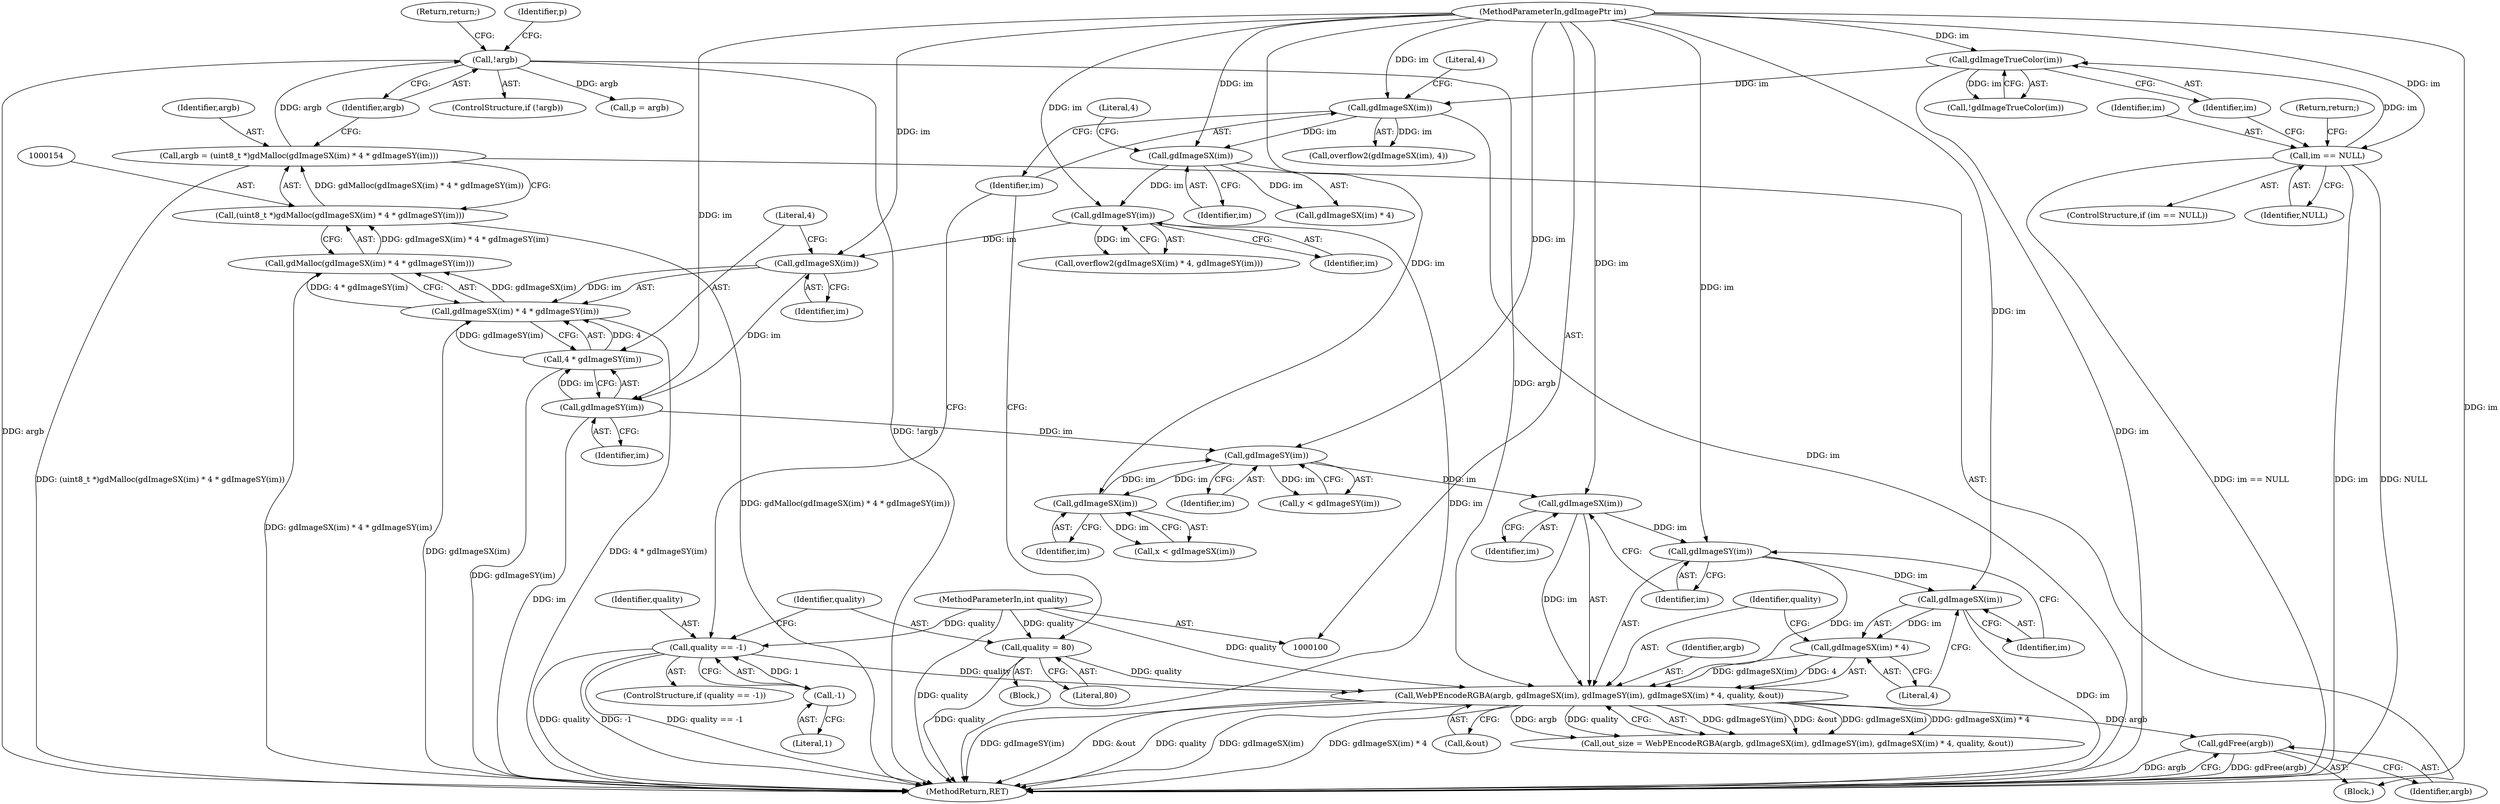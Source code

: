 digraph "0_libgd_40bec0f38f50e8510f5bb71a82f516d46facde03@pointer" {
"1000282" [label="(Call,gdFree(argb))"];
"1000254" [label="(Call,WebPEncodeRGBA(argb, gdImageSX(im), gdImageSY(im), gdImageSX(im) * 4, quality, &out))"];
"1000164" [label="(Call,!argb)"];
"1000151" [label="(Call,argb = (uint8_t *)gdMalloc(gdImageSX(im) * 4 * gdImageSY(im)))"];
"1000153" [label="(Call,(uint8_t *)gdMalloc(gdImageSX(im) * 4 * gdImageSY(im)))"];
"1000155" [label="(Call,gdMalloc(gdImageSX(im) * 4 * gdImageSY(im)))"];
"1000156" [label="(Call,gdImageSX(im) * 4 * gdImageSY(im))"];
"1000157" [label="(Call,gdImageSX(im))"];
"1000147" [label="(Call,gdImageSY(im))"];
"1000144" [label="(Call,gdImageSX(im))"];
"1000136" [label="(Call,gdImageSX(im))"];
"1000119" [label="(Call,gdImageTrueColor(im))"];
"1000112" [label="(Call,im == NULL)"];
"1000101" [label="(MethodParameterIn,gdImagePtr im)"];
"1000159" [label="(Call,4 * gdImageSY(im))"];
"1000161" [label="(Call,gdImageSY(im))"];
"1000260" [label="(Call,gdImageSX(im) * 4)"];
"1000261" [label="(Call,gdImageSX(im))"];
"1000258" [label="(Call,gdImageSY(im))"];
"1000256" [label="(Call,gdImageSX(im))"];
"1000177" [label="(Call,gdImageSY(im))"];
"1000188" [label="(Call,gdImageSX(im))"];
"1000131" [label="(Call,quality = 80)"];
"1000103" [label="(MethodParameterIn,int quality)"];
"1000126" [label="(Call,quality == -1)"];
"1000128" [label="(Call,-1)"];
"1000263" [label="(Literal,4)"];
"1000126" [label="(Call,quality == -1)"];
"1000118" [label="(Call,!gdImageTrueColor(im))"];
"1000167" [label="(Return,return;)"];
"1000178" [label="(Identifier,im)"];
"1000125" [label="(ControlStructure,if (quality == -1))"];
"1000163" [label="(ControlStructure,if (!argb))"];
"1000128" [label="(Call,-1)"];
"1000145" [label="(Identifier,im)"];
"1000119" [label="(Call,gdImageTrueColor(im))"];
"1000155" [label="(Call,gdMalloc(gdImageSX(im) * 4 * gdImageSY(im)))"];
"1000114" [label="(Identifier,NULL)"];
"1000262" [label="(Identifier,im)"];
"1000127" [label="(Identifier,quality)"];
"1000120" [label="(Identifier,im)"];
"1000161" [label="(Call,gdImageSY(im))"];
"1000186" [label="(Call,x < gdImageSX(im))"];
"1000132" [label="(Identifier,quality)"];
"1000188" [label="(Call,gdImageSX(im))"];
"1000256" [label="(Call,gdImageSX(im))"];
"1000265" [label="(Call,&out)"];
"1000189" [label="(Identifier,im)"];
"1000282" [label="(Call,gdFree(argb))"];
"1000137" [label="(Identifier,im)"];
"1000159" [label="(Call,4 * gdImageSY(im))"];
"1000284" [label="(MethodReturn,RET)"];
"1000113" [label="(Identifier,im)"];
"1000135" [label="(Call,overflow2(gdImageSX(im), 4))"];
"1000131" [label="(Call,quality = 80)"];
"1000168" [label="(Call,p = argb)"];
"1000261" [label="(Call,gdImageSX(im))"];
"1000254" [label="(Call,WebPEncodeRGBA(argb, gdImageSX(im), gdImageSY(im), gdImageSX(im) * 4, quality, &out))"];
"1000130" [label="(Block,)"];
"1000142" [label="(Call,overflow2(gdImageSX(im) * 4, gdImageSY(im)))"];
"1000136" [label="(Call,gdImageSX(im))"];
"1000164" [label="(Call,!argb)"];
"1000151" [label="(Call,argb = (uint8_t *)gdMalloc(gdImageSX(im) * 4 * gdImageSY(im)))"];
"1000152" [label="(Identifier,argb)"];
"1000260" [label="(Call,gdImageSX(im) * 4)"];
"1000160" [label="(Literal,4)"];
"1000162" [label="(Identifier,im)"];
"1000144" [label="(Call,gdImageSX(im))"];
"1000133" [label="(Literal,80)"];
"1000143" [label="(Call,gdImageSX(im) * 4)"];
"1000264" [label="(Identifier,quality)"];
"1000147" [label="(Call,gdImageSY(im))"];
"1000104" [label="(Block,)"];
"1000101" [label="(MethodParameterIn,gdImagePtr im)"];
"1000177" [label="(Call,gdImageSY(im))"];
"1000156" [label="(Call,gdImageSX(im) * 4 * gdImageSY(im))"];
"1000111" [label="(ControlStructure,if (im == NULL))"];
"1000116" [label="(Return,return;)"];
"1000255" [label="(Identifier,argb)"];
"1000257" [label="(Identifier,im)"];
"1000169" [label="(Identifier,p)"];
"1000153" [label="(Call,(uint8_t *)gdMalloc(gdImageSX(im) * 4 * gdImageSY(im)))"];
"1000146" [label="(Literal,4)"];
"1000148" [label="(Identifier,im)"];
"1000259" [label="(Identifier,im)"];
"1000258" [label="(Call,gdImageSY(im))"];
"1000138" [label="(Literal,4)"];
"1000165" [label="(Identifier,argb)"];
"1000283" [label="(Identifier,argb)"];
"1000158" [label="(Identifier,im)"];
"1000175" [label="(Call,y < gdImageSY(im))"];
"1000129" [label="(Literal,1)"];
"1000112" [label="(Call,im == NULL)"];
"1000157" [label="(Call,gdImageSX(im))"];
"1000103" [label="(MethodParameterIn,int quality)"];
"1000252" [label="(Call,out_size = WebPEncodeRGBA(argb, gdImageSX(im), gdImageSY(im), gdImageSX(im) * 4, quality, &out))"];
"1000282" -> "1000104"  [label="AST: "];
"1000282" -> "1000283"  [label="CFG: "];
"1000283" -> "1000282"  [label="AST: "];
"1000284" -> "1000282"  [label="CFG: "];
"1000282" -> "1000284"  [label="DDG: gdFree(argb)"];
"1000282" -> "1000284"  [label="DDG: argb"];
"1000254" -> "1000282"  [label="DDG: argb"];
"1000254" -> "1000252"  [label="AST: "];
"1000254" -> "1000265"  [label="CFG: "];
"1000255" -> "1000254"  [label="AST: "];
"1000256" -> "1000254"  [label="AST: "];
"1000258" -> "1000254"  [label="AST: "];
"1000260" -> "1000254"  [label="AST: "];
"1000264" -> "1000254"  [label="AST: "];
"1000265" -> "1000254"  [label="AST: "];
"1000252" -> "1000254"  [label="CFG: "];
"1000254" -> "1000284"  [label="DDG: gdImageSX(im) * 4"];
"1000254" -> "1000284"  [label="DDG: &out"];
"1000254" -> "1000284"  [label="DDG: quality"];
"1000254" -> "1000284"  [label="DDG: gdImageSY(im)"];
"1000254" -> "1000284"  [label="DDG: gdImageSX(im)"];
"1000254" -> "1000252"  [label="DDG: gdImageSY(im)"];
"1000254" -> "1000252"  [label="DDG: &out"];
"1000254" -> "1000252"  [label="DDG: gdImageSX(im)"];
"1000254" -> "1000252"  [label="DDG: gdImageSX(im) * 4"];
"1000254" -> "1000252"  [label="DDG: argb"];
"1000254" -> "1000252"  [label="DDG: quality"];
"1000164" -> "1000254"  [label="DDG: argb"];
"1000260" -> "1000254"  [label="DDG: gdImageSX(im)"];
"1000260" -> "1000254"  [label="DDG: 4"];
"1000256" -> "1000254"  [label="DDG: im"];
"1000258" -> "1000254"  [label="DDG: im"];
"1000131" -> "1000254"  [label="DDG: quality"];
"1000126" -> "1000254"  [label="DDG: quality"];
"1000103" -> "1000254"  [label="DDG: quality"];
"1000164" -> "1000163"  [label="AST: "];
"1000164" -> "1000165"  [label="CFG: "];
"1000165" -> "1000164"  [label="AST: "];
"1000167" -> "1000164"  [label="CFG: "];
"1000169" -> "1000164"  [label="CFG: "];
"1000164" -> "1000284"  [label="DDG: !argb"];
"1000164" -> "1000284"  [label="DDG: argb"];
"1000151" -> "1000164"  [label="DDG: argb"];
"1000164" -> "1000168"  [label="DDG: argb"];
"1000151" -> "1000104"  [label="AST: "];
"1000151" -> "1000153"  [label="CFG: "];
"1000152" -> "1000151"  [label="AST: "];
"1000153" -> "1000151"  [label="AST: "];
"1000165" -> "1000151"  [label="CFG: "];
"1000151" -> "1000284"  [label="DDG: (uint8_t *)gdMalloc(gdImageSX(im) * 4 * gdImageSY(im))"];
"1000153" -> "1000151"  [label="DDG: gdMalloc(gdImageSX(im) * 4 * gdImageSY(im))"];
"1000153" -> "1000155"  [label="CFG: "];
"1000154" -> "1000153"  [label="AST: "];
"1000155" -> "1000153"  [label="AST: "];
"1000153" -> "1000284"  [label="DDG: gdMalloc(gdImageSX(im) * 4 * gdImageSY(im))"];
"1000155" -> "1000153"  [label="DDG: gdImageSX(im) * 4 * gdImageSY(im)"];
"1000155" -> "1000156"  [label="CFG: "];
"1000156" -> "1000155"  [label="AST: "];
"1000155" -> "1000284"  [label="DDG: gdImageSX(im) * 4 * gdImageSY(im)"];
"1000156" -> "1000155"  [label="DDG: gdImageSX(im)"];
"1000156" -> "1000155"  [label="DDG: 4 * gdImageSY(im)"];
"1000156" -> "1000159"  [label="CFG: "];
"1000157" -> "1000156"  [label="AST: "];
"1000159" -> "1000156"  [label="AST: "];
"1000156" -> "1000284"  [label="DDG: gdImageSX(im)"];
"1000156" -> "1000284"  [label="DDG: 4 * gdImageSY(im)"];
"1000157" -> "1000156"  [label="DDG: im"];
"1000159" -> "1000156"  [label="DDG: 4"];
"1000159" -> "1000156"  [label="DDG: gdImageSY(im)"];
"1000157" -> "1000158"  [label="CFG: "];
"1000158" -> "1000157"  [label="AST: "];
"1000160" -> "1000157"  [label="CFG: "];
"1000147" -> "1000157"  [label="DDG: im"];
"1000101" -> "1000157"  [label="DDG: im"];
"1000157" -> "1000161"  [label="DDG: im"];
"1000147" -> "1000142"  [label="AST: "];
"1000147" -> "1000148"  [label="CFG: "];
"1000148" -> "1000147"  [label="AST: "];
"1000142" -> "1000147"  [label="CFG: "];
"1000147" -> "1000284"  [label="DDG: im"];
"1000147" -> "1000142"  [label="DDG: im"];
"1000144" -> "1000147"  [label="DDG: im"];
"1000101" -> "1000147"  [label="DDG: im"];
"1000144" -> "1000143"  [label="AST: "];
"1000144" -> "1000145"  [label="CFG: "];
"1000145" -> "1000144"  [label="AST: "];
"1000146" -> "1000144"  [label="CFG: "];
"1000144" -> "1000143"  [label="DDG: im"];
"1000136" -> "1000144"  [label="DDG: im"];
"1000101" -> "1000144"  [label="DDG: im"];
"1000136" -> "1000135"  [label="AST: "];
"1000136" -> "1000137"  [label="CFG: "];
"1000137" -> "1000136"  [label="AST: "];
"1000138" -> "1000136"  [label="CFG: "];
"1000136" -> "1000284"  [label="DDG: im"];
"1000136" -> "1000135"  [label="DDG: im"];
"1000119" -> "1000136"  [label="DDG: im"];
"1000101" -> "1000136"  [label="DDG: im"];
"1000119" -> "1000118"  [label="AST: "];
"1000119" -> "1000120"  [label="CFG: "];
"1000120" -> "1000119"  [label="AST: "];
"1000118" -> "1000119"  [label="CFG: "];
"1000119" -> "1000284"  [label="DDG: im"];
"1000119" -> "1000118"  [label="DDG: im"];
"1000112" -> "1000119"  [label="DDG: im"];
"1000101" -> "1000119"  [label="DDG: im"];
"1000112" -> "1000111"  [label="AST: "];
"1000112" -> "1000114"  [label="CFG: "];
"1000113" -> "1000112"  [label="AST: "];
"1000114" -> "1000112"  [label="AST: "];
"1000116" -> "1000112"  [label="CFG: "];
"1000120" -> "1000112"  [label="CFG: "];
"1000112" -> "1000284"  [label="DDG: NULL"];
"1000112" -> "1000284"  [label="DDG: im == NULL"];
"1000112" -> "1000284"  [label="DDG: im"];
"1000101" -> "1000112"  [label="DDG: im"];
"1000101" -> "1000100"  [label="AST: "];
"1000101" -> "1000284"  [label="DDG: im"];
"1000101" -> "1000161"  [label="DDG: im"];
"1000101" -> "1000177"  [label="DDG: im"];
"1000101" -> "1000188"  [label="DDG: im"];
"1000101" -> "1000256"  [label="DDG: im"];
"1000101" -> "1000258"  [label="DDG: im"];
"1000101" -> "1000261"  [label="DDG: im"];
"1000159" -> "1000161"  [label="CFG: "];
"1000160" -> "1000159"  [label="AST: "];
"1000161" -> "1000159"  [label="AST: "];
"1000159" -> "1000284"  [label="DDG: gdImageSY(im)"];
"1000161" -> "1000159"  [label="DDG: im"];
"1000161" -> "1000162"  [label="CFG: "];
"1000162" -> "1000161"  [label="AST: "];
"1000161" -> "1000284"  [label="DDG: im"];
"1000161" -> "1000177"  [label="DDG: im"];
"1000260" -> "1000263"  [label="CFG: "];
"1000261" -> "1000260"  [label="AST: "];
"1000263" -> "1000260"  [label="AST: "];
"1000264" -> "1000260"  [label="CFG: "];
"1000261" -> "1000260"  [label="DDG: im"];
"1000261" -> "1000262"  [label="CFG: "];
"1000262" -> "1000261"  [label="AST: "];
"1000263" -> "1000261"  [label="CFG: "];
"1000261" -> "1000284"  [label="DDG: im"];
"1000258" -> "1000261"  [label="DDG: im"];
"1000258" -> "1000259"  [label="CFG: "];
"1000259" -> "1000258"  [label="AST: "];
"1000262" -> "1000258"  [label="CFG: "];
"1000256" -> "1000258"  [label="DDG: im"];
"1000256" -> "1000257"  [label="CFG: "];
"1000257" -> "1000256"  [label="AST: "];
"1000259" -> "1000256"  [label="CFG: "];
"1000177" -> "1000256"  [label="DDG: im"];
"1000177" -> "1000175"  [label="AST: "];
"1000177" -> "1000178"  [label="CFG: "];
"1000178" -> "1000177"  [label="AST: "];
"1000175" -> "1000177"  [label="CFG: "];
"1000177" -> "1000175"  [label="DDG: im"];
"1000188" -> "1000177"  [label="DDG: im"];
"1000177" -> "1000188"  [label="DDG: im"];
"1000188" -> "1000186"  [label="AST: "];
"1000188" -> "1000189"  [label="CFG: "];
"1000189" -> "1000188"  [label="AST: "];
"1000186" -> "1000188"  [label="CFG: "];
"1000188" -> "1000186"  [label="DDG: im"];
"1000131" -> "1000130"  [label="AST: "];
"1000131" -> "1000133"  [label="CFG: "];
"1000132" -> "1000131"  [label="AST: "];
"1000133" -> "1000131"  [label="AST: "];
"1000137" -> "1000131"  [label="CFG: "];
"1000131" -> "1000284"  [label="DDG: quality"];
"1000103" -> "1000131"  [label="DDG: quality"];
"1000103" -> "1000100"  [label="AST: "];
"1000103" -> "1000284"  [label="DDG: quality"];
"1000103" -> "1000126"  [label="DDG: quality"];
"1000126" -> "1000125"  [label="AST: "];
"1000126" -> "1000128"  [label="CFG: "];
"1000127" -> "1000126"  [label="AST: "];
"1000128" -> "1000126"  [label="AST: "];
"1000132" -> "1000126"  [label="CFG: "];
"1000137" -> "1000126"  [label="CFG: "];
"1000126" -> "1000284"  [label="DDG: quality == -1"];
"1000126" -> "1000284"  [label="DDG: quality"];
"1000126" -> "1000284"  [label="DDG: -1"];
"1000128" -> "1000126"  [label="DDG: 1"];
"1000128" -> "1000129"  [label="CFG: "];
"1000129" -> "1000128"  [label="AST: "];
}
